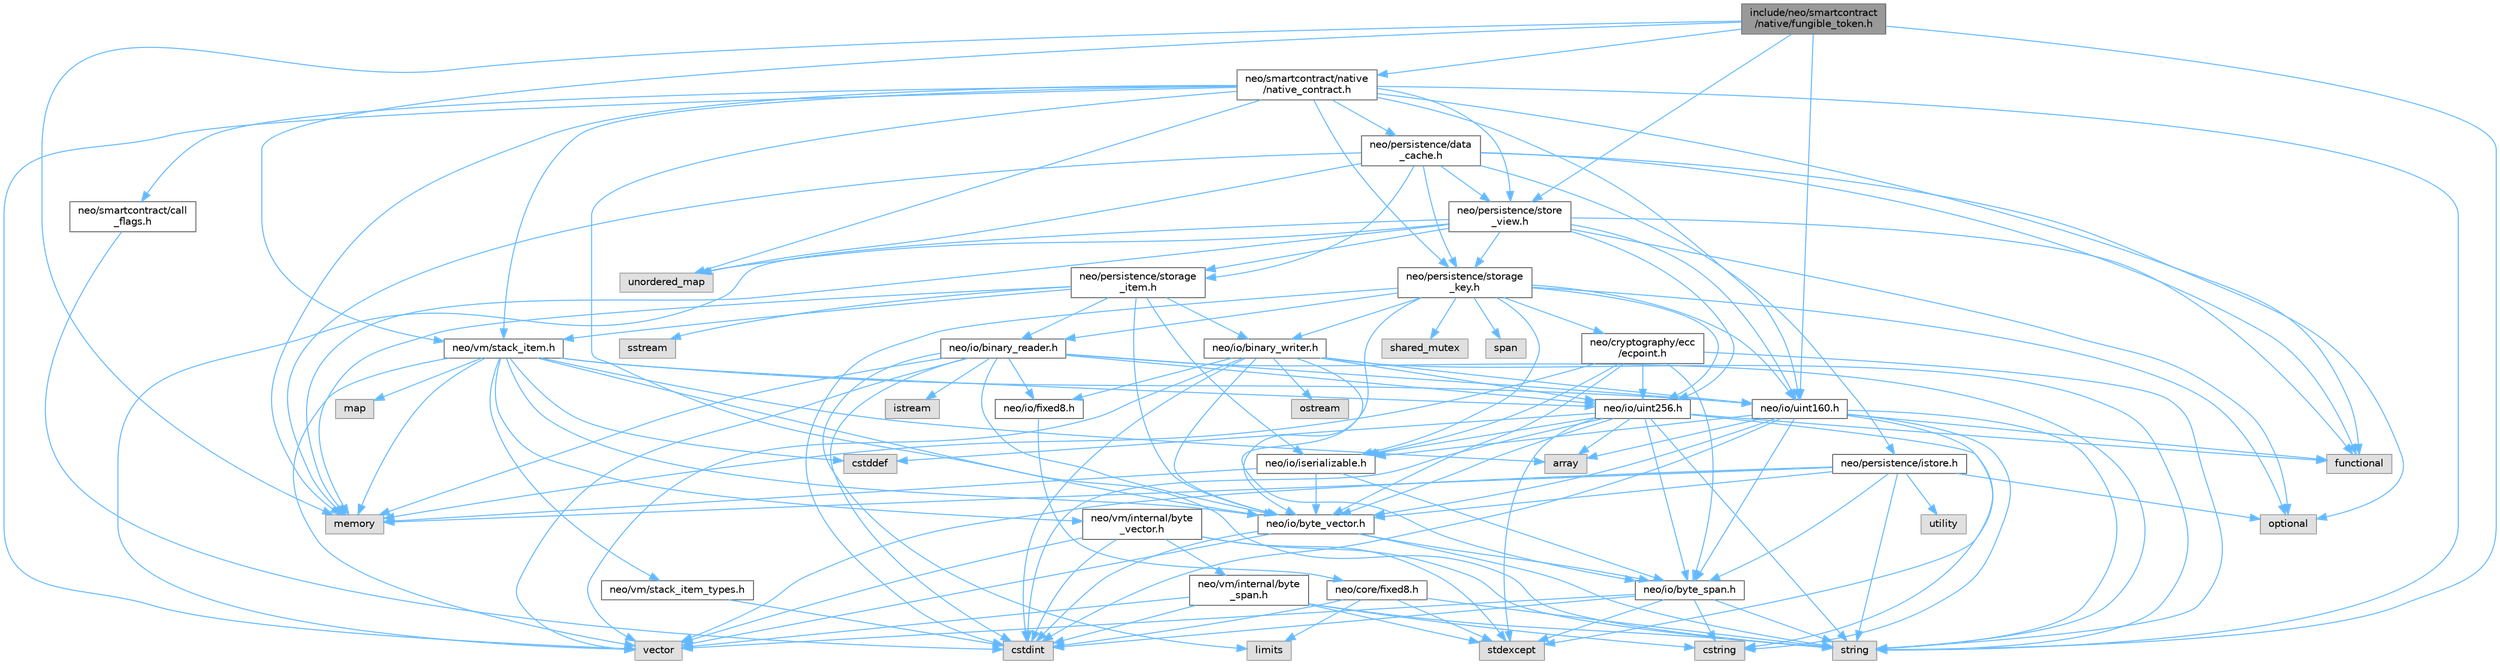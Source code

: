 digraph "include/neo/smartcontract/native/fungible_token.h"
{
 // LATEX_PDF_SIZE
  bgcolor="transparent";
  edge [fontname=Helvetica,fontsize=10,labelfontname=Helvetica,labelfontsize=10];
  node [fontname=Helvetica,fontsize=10,shape=box,height=0.2,width=0.4];
  Node1 [id="Node000001",label="include/neo/smartcontract\l/native/fungible_token.h",height=0.2,width=0.4,color="gray40", fillcolor="grey60", style="filled", fontcolor="black",tooltip=" "];
  Node1 -> Node2 [id="edge1_Node000001_Node000002",color="steelblue1",style="solid",tooltip=" "];
  Node2 [id="Node000002",label="neo/io/uint160.h",height=0.2,width=0.4,color="grey40", fillcolor="white", style="filled",URL="$uint160_8h.html",tooltip=" "];
  Node2 -> Node3 [id="edge2_Node000002_Node000003",color="steelblue1",style="solid",tooltip=" "];
  Node3 [id="Node000003",label="neo/io/byte_span.h",height=0.2,width=0.4,color="grey40", fillcolor="white", style="filled",URL="$io_2byte__span_8h.html",tooltip=" "];
  Node3 -> Node4 [id="edge3_Node000003_Node000004",color="steelblue1",style="solid",tooltip=" "];
  Node4 [id="Node000004",label="cstdint",height=0.2,width=0.4,color="grey60", fillcolor="#E0E0E0", style="filled",tooltip=" "];
  Node3 -> Node5 [id="edge4_Node000003_Node000005",color="steelblue1",style="solid",tooltip=" "];
  Node5 [id="Node000005",label="cstring",height=0.2,width=0.4,color="grey60", fillcolor="#E0E0E0", style="filled",tooltip=" "];
  Node3 -> Node6 [id="edge5_Node000003_Node000006",color="steelblue1",style="solid",tooltip=" "];
  Node6 [id="Node000006",label="stdexcept",height=0.2,width=0.4,color="grey60", fillcolor="#E0E0E0", style="filled",tooltip=" "];
  Node3 -> Node7 [id="edge6_Node000003_Node000007",color="steelblue1",style="solid",tooltip=" "];
  Node7 [id="Node000007",label="string",height=0.2,width=0.4,color="grey60", fillcolor="#E0E0E0", style="filled",tooltip=" "];
  Node3 -> Node8 [id="edge7_Node000003_Node000008",color="steelblue1",style="solid",tooltip=" "];
  Node8 [id="Node000008",label="vector",height=0.2,width=0.4,color="grey60", fillcolor="#E0E0E0", style="filled",tooltip=" "];
  Node2 -> Node9 [id="edge8_Node000002_Node000009",color="steelblue1",style="solid",tooltip=" "];
  Node9 [id="Node000009",label="neo/io/byte_vector.h",height=0.2,width=0.4,color="grey40", fillcolor="white", style="filled",URL="$io_2byte__vector_8h.html",tooltip=" "];
  Node9 -> Node3 [id="edge9_Node000009_Node000003",color="steelblue1",style="solid",tooltip=" "];
  Node9 -> Node4 [id="edge10_Node000009_Node000004",color="steelblue1",style="solid",tooltip=" "];
  Node9 -> Node7 [id="edge11_Node000009_Node000007",color="steelblue1",style="solid",tooltip=" "];
  Node9 -> Node8 [id="edge12_Node000009_Node000008",color="steelblue1",style="solid",tooltip=" "];
  Node2 -> Node10 [id="edge13_Node000002_Node000010",color="steelblue1",style="solid",tooltip=" "];
  Node10 [id="Node000010",label="neo/io/iserializable.h",height=0.2,width=0.4,color="grey40", fillcolor="white", style="filled",URL="$iserializable_8h.html",tooltip=" "];
  Node10 -> Node3 [id="edge14_Node000010_Node000003",color="steelblue1",style="solid",tooltip=" "];
  Node10 -> Node9 [id="edge15_Node000010_Node000009",color="steelblue1",style="solid",tooltip=" "];
  Node10 -> Node11 [id="edge16_Node000010_Node000011",color="steelblue1",style="solid",tooltip=" "];
  Node11 [id="Node000011",label="memory",height=0.2,width=0.4,color="grey60", fillcolor="#E0E0E0", style="filled",tooltip=" "];
  Node2 -> Node12 [id="edge17_Node000002_Node000012",color="steelblue1",style="solid",tooltip=" "];
  Node12 [id="Node000012",label="array",height=0.2,width=0.4,color="grey60", fillcolor="#E0E0E0", style="filled",tooltip=" "];
  Node2 -> Node4 [id="edge18_Node000002_Node000004",color="steelblue1",style="solid",tooltip=" "];
  Node2 -> Node5 [id="edge19_Node000002_Node000005",color="steelblue1",style="solid",tooltip=" "];
  Node2 -> Node13 [id="edge20_Node000002_Node000013",color="steelblue1",style="solid",tooltip=" "];
  Node13 [id="Node000013",label="functional",height=0.2,width=0.4,color="grey60", fillcolor="#E0E0E0", style="filled",tooltip=" "];
  Node2 -> Node6 [id="edge21_Node000002_Node000006",color="steelblue1",style="solid",tooltip=" "];
  Node2 -> Node7 [id="edge22_Node000002_Node000007",color="steelblue1",style="solid",tooltip=" "];
  Node1 -> Node14 [id="edge23_Node000001_Node000014",color="steelblue1",style="solid",tooltip=" "];
  Node14 [id="Node000014",label="neo/persistence/store\l_view.h",height=0.2,width=0.4,color="grey40", fillcolor="white", style="filled",URL="$store__view_8h.html",tooltip=" "];
  Node14 -> Node2 [id="edge24_Node000014_Node000002",color="steelblue1",style="solid",tooltip=" "];
  Node14 -> Node15 [id="edge25_Node000014_Node000015",color="steelblue1",style="solid",tooltip=" "];
  Node15 [id="Node000015",label="neo/io/uint256.h",height=0.2,width=0.4,color="grey40", fillcolor="white", style="filled",URL="$uint256_8h.html",tooltip=" "];
  Node15 -> Node3 [id="edge26_Node000015_Node000003",color="steelblue1",style="solid",tooltip=" "];
  Node15 -> Node9 [id="edge27_Node000015_Node000009",color="steelblue1",style="solid",tooltip=" "];
  Node15 -> Node10 [id="edge28_Node000015_Node000010",color="steelblue1",style="solid",tooltip=" "];
  Node15 -> Node12 [id="edge29_Node000015_Node000012",color="steelblue1",style="solid",tooltip=" "];
  Node15 -> Node16 [id="edge30_Node000015_Node000016",color="steelblue1",style="solid",tooltip=" "];
  Node16 [id="Node000016",label="cstddef",height=0.2,width=0.4,color="grey60", fillcolor="#E0E0E0", style="filled",tooltip=" "];
  Node15 -> Node4 [id="edge31_Node000015_Node000004",color="steelblue1",style="solid",tooltip=" "];
  Node15 -> Node5 [id="edge32_Node000015_Node000005",color="steelblue1",style="solid",tooltip=" "];
  Node15 -> Node13 [id="edge33_Node000015_Node000013",color="steelblue1",style="solid",tooltip=" "];
  Node15 -> Node6 [id="edge34_Node000015_Node000006",color="steelblue1",style="solid",tooltip=" "];
  Node15 -> Node7 [id="edge35_Node000015_Node000007",color="steelblue1",style="solid",tooltip=" "];
  Node14 -> Node17 [id="edge36_Node000014_Node000017",color="steelblue1",style="solid",tooltip=" "];
  Node17 [id="Node000017",label="neo/persistence/storage\l_item.h",height=0.2,width=0.4,color="grey40", fillcolor="white", style="filled",URL="$persistence_2storage__item_8h.html",tooltip=" "];
  Node17 -> Node18 [id="edge37_Node000017_Node000018",color="steelblue1",style="solid",tooltip=" "];
  Node18 [id="Node000018",label="neo/io/binary_reader.h",height=0.2,width=0.4,color="grey40", fillcolor="white", style="filled",URL="$binary__reader_8h.html",tooltip=" "];
  Node18 -> Node9 [id="edge38_Node000018_Node000009",color="steelblue1",style="solid",tooltip=" "];
  Node18 -> Node19 [id="edge39_Node000018_Node000019",color="steelblue1",style="solid",tooltip=" "];
  Node19 [id="Node000019",label="neo/io/fixed8.h",height=0.2,width=0.4,color="grey40", fillcolor="white", style="filled",URL="$io_2fixed8_8h.html",tooltip=" "];
  Node19 -> Node20 [id="edge40_Node000019_Node000020",color="steelblue1",style="solid",tooltip=" "];
  Node20 [id="Node000020",label="neo/core/fixed8.h",height=0.2,width=0.4,color="grey40", fillcolor="white", style="filled",URL="$core_2fixed8_8h.html",tooltip=" "];
  Node20 -> Node4 [id="edge41_Node000020_Node000004",color="steelblue1",style="solid",tooltip=" "];
  Node20 -> Node21 [id="edge42_Node000020_Node000021",color="steelblue1",style="solid",tooltip=" "];
  Node21 [id="Node000021",label="limits",height=0.2,width=0.4,color="grey60", fillcolor="#E0E0E0", style="filled",tooltip=" "];
  Node20 -> Node6 [id="edge43_Node000020_Node000006",color="steelblue1",style="solid",tooltip=" "];
  Node20 -> Node7 [id="edge44_Node000020_Node000007",color="steelblue1",style="solid",tooltip=" "];
  Node18 -> Node2 [id="edge45_Node000018_Node000002",color="steelblue1",style="solid",tooltip=" "];
  Node18 -> Node15 [id="edge46_Node000018_Node000015",color="steelblue1",style="solid",tooltip=" "];
  Node18 -> Node4 [id="edge47_Node000018_Node000004",color="steelblue1",style="solid",tooltip=" "];
  Node18 -> Node22 [id="edge48_Node000018_Node000022",color="steelblue1",style="solid",tooltip=" "];
  Node22 [id="Node000022",label="istream",height=0.2,width=0.4,color="grey60", fillcolor="#E0E0E0", style="filled",tooltip=" "];
  Node18 -> Node21 [id="edge49_Node000018_Node000021",color="steelblue1",style="solid",tooltip=" "];
  Node18 -> Node11 [id="edge50_Node000018_Node000011",color="steelblue1",style="solid",tooltip=" "];
  Node18 -> Node7 [id="edge51_Node000018_Node000007",color="steelblue1",style="solid",tooltip=" "];
  Node18 -> Node8 [id="edge52_Node000018_Node000008",color="steelblue1",style="solid",tooltip=" "];
  Node17 -> Node23 [id="edge53_Node000017_Node000023",color="steelblue1",style="solid",tooltip=" "];
  Node23 [id="Node000023",label="neo/io/binary_writer.h",height=0.2,width=0.4,color="grey40", fillcolor="white", style="filled",URL="$binary__writer_8h.html",tooltip=" "];
  Node23 -> Node3 [id="edge54_Node000023_Node000003",color="steelblue1",style="solid",tooltip=" "];
  Node23 -> Node9 [id="edge55_Node000023_Node000009",color="steelblue1",style="solid",tooltip=" "];
  Node23 -> Node19 [id="edge56_Node000023_Node000019",color="steelblue1",style="solid",tooltip=" "];
  Node23 -> Node2 [id="edge57_Node000023_Node000002",color="steelblue1",style="solid",tooltip=" "];
  Node23 -> Node15 [id="edge58_Node000023_Node000015",color="steelblue1",style="solid",tooltip=" "];
  Node23 -> Node4 [id="edge59_Node000023_Node000004",color="steelblue1",style="solid",tooltip=" "];
  Node23 -> Node24 [id="edge60_Node000023_Node000024",color="steelblue1",style="solid",tooltip=" "];
  Node24 [id="Node000024",label="ostream",height=0.2,width=0.4,color="grey60", fillcolor="#E0E0E0", style="filled",tooltip=" "];
  Node23 -> Node7 [id="edge61_Node000023_Node000007",color="steelblue1",style="solid",tooltip=" "];
  Node23 -> Node8 [id="edge62_Node000023_Node000008",color="steelblue1",style="solid",tooltip=" "];
  Node17 -> Node9 [id="edge63_Node000017_Node000009",color="steelblue1",style="solid",tooltip=" "];
  Node17 -> Node10 [id="edge64_Node000017_Node000010",color="steelblue1",style="solid",tooltip=" "];
  Node17 -> Node25 [id="edge65_Node000017_Node000025",color="steelblue1",style="solid",tooltip=" "];
  Node25 [id="Node000025",label="neo/vm/stack_item.h",height=0.2,width=0.4,color="grey40", fillcolor="white", style="filled",URL="$stack__item_8h.html",tooltip=" "];
  Node25 -> Node9 [id="edge66_Node000025_Node000009",color="steelblue1",style="solid",tooltip=" "];
  Node25 -> Node2 [id="edge67_Node000025_Node000002",color="steelblue1",style="solid",tooltip=" "];
  Node25 -> Node15 [id="edge68_Node000025_Node000015",color="steelblue1",style="solid",tooltip=" "];
  Node25 -> Node26 [id="edge69_Node000025_Node000026",color="steelblue1",style="solid",tooltip=" "];
  Node26 [id="Node000026",label="neo/vm/internal/byte\l_vector.h",height=0.2,width=0.4,color="grey40", fillcolor="white", style="filled",URL="$vm_2internal_2byte__vector_8h.html",tooltip=" "];
  Node26 -> Node27 [id="edge70_Node000026_Node000027",color="steelblue1",style="solid",tooltip=" "];
  Node27 [id="Node000027",label="neo/vm/internal/byte\l_span.h",height=0.2,width=0.4,color="grey40", fillcolor="white", style="filled",URL="$vm_2internal_2byte__span_8h.html",tooltip=" "];
  Node27 -> Node4 [id="edge71_Node000027_Node000004",color="steelblue1",style="solid",tooltip=" "];
  Node27 -> Node5 [id="edge72_Node000027_Node000005",color="steelblue1",style="solid",tooltip=" "];
  Node27 -> Node6 [id="edge73_Node000027_Node000006",color="steelblue1",style="solid",tooltip=" "];
  Node27 -> Node7 [id="edge74_Node000027_Node000007",color="steelblue1",style="solid",tooltip=" "];
  Node27 -> Node8 [id="edge75_Node000027_Node000008",color="steelblue1",style="solid",tooltip=" "];
  Node26 -> Node4 [id="edge76_Node000026_Node000004",color="steelblue1",style="solid",tooltip=" "];
  Node26 -> Node6 [id="edge77_Node000026_Node000006",color="steelblue1",style="solid",tooltip=" "];
  Node26 -> Node7 [id="edge78_Node000026_Node000007",color="steelblue1",style="solid",tooltip=" "];
  Node26 -> Node8 [id="edge79_Node000026_Node000008",color="steelblue1",style="solid",tooltip=" "];
  Node25 -> Node28 [id="edge80_Node000025_Node000028",color="steelblue1",style="solid",tooltip=" "];
  Node28 [id="Node000028",label="neo/vm/stack_item_types.h",height=0.2,width=0.4,color="grey40", fillcolor="white", style="filled",URL="$stack__item__types_8h.html",tooltip=" "];
  Node28 -> Node4 [id="edge81_Node000028_Node000004",color="steelblue1",style="solid",tooltip=" "];
  Node25 -> Node12 [id="edge82_Node000025_Node000012",color="steelblue1",style="solid",tooltip=" "];
  Node25 -> Node16 [id="edge83_Node000025_Node000016",color="steelblue1",style="solid",tooltip=" "];
  Node25 -> Node29 [id="edge84_Node000025_Node000029",color="steelblue1",style="solid",tooltip=" "];
  Node29 [id="Node000029",label="map",height=0.2,width=0.4,color="grey60", fillcolor="#E0E0E0", style="filled",tooltip=" "];
  Node25 -> Node11 [id="edge85_Node000025_Node000011",color="steelblue1",style="solid",tooltip=" "];
  Node25 -> Node7 [id="edge86_Node000025_Node000007",color="steelblue1",style="solid",tooltip=" "];
  Node25 -> Node8 [id="edge87_Node000025_Node000008",color="steelblue1",style="solid",tooltip=" "];
  Node17 -> Node11 [id="edge88_Node000017_Node000011",color="steelblue1",style="solid",tooltip=" "];
  Node17 -> Node30 [id="edge89_Node000017_Node000030",color="steelblue1",style="solid",tooltip=" "];
  Node30 [id="Node000030",label="sstream",height=0.2,width=0.4,color="grey60", fillcolor="#E0E0E0", style="filled",tooltip=" "];
  Node14 -> Node31 [id="edge90_Node000014_Node000031",color="steelblue1",style="solid",tooltip=" "];
  Node31 [id="Node000031",label="neo/persistence/storage\l_key.h",height=0.2,width=0.4,color="grey40", fillcolor="white", style="filled",URL="$persistence_2storage__key_8h.html",tooltip=" "];
  Node31 -> Node32 [id="edge91_Node000031_Node000032",color="steelblue1",style="solid",tooltip=" "];
  Node32 [id="Node000032",label="neo/cryptography/ecc\l/ecpoint.h",height=0.2,width=0.4,color="grey40", fillcolor="white", style="filled",URL="$ecpoint_8h.html",tooltip=" "];
  Node32 -> Node3 [id="edge92_Node000032_Node000003",color="steelblue1",style="solid",tooltip=" "];
  Node32 -> Node9 [id="edge93_Node000032_Node000009",color="steelblue1",style="solid",tooltip=" "];
  Node32 -> Node10 [id="edge94_Node000032_Node000010",color="steelblue1",style="solid",tooltip=" "];
  Node32 -> Node15 [id="edge95_Node000032_Node000015",color="steelblue1",style="solid",tooltip=" "];
  Node32 -> Node11 [id="edge96_Node000032_Node000011",color="steelblue1",style="solid",tooltip=" "];
  Node32 -> Node7 [id="edge97_Node000032_Node000007",color="steelblue1",style="solid",tooltip=" "];
  Node31 -> Node18 [id="edge98_Node000031_Node000018",color="steelblue1",style="solid",tooltip=" "];
  Node31 -> Node23 [id="edge99_Node000031_Node000023",color="steelblue1",style="solid",tooltip=" "];
  Node31 -> Node9 [id="edge100_Node000031_Node000009",color="steelblue1",style="solid",tooltip=" "];
  Node31 -> Node10 [id="edge101_Node000031_Node000010",color="steelblue1",style="solid",tooltip=" "];
  Node31 -> Node2 [id="edge102_Node000031_Node000002",color="steelblue1",style="solid",tooltip=" "];
  Node31 -> Node15 [id="edge103_Node000031_Node000015",color="steelblue1",style="solid",tooltip=" "];
  Node31 -> Node4 [id="edge104_Node000031_Node000004",color="steelblue1",style="solid",tooltip=" "];
  Node31 -> Node33 [id="edge105_Node000031_Node000033",color="steelblue1",style="solid",tooltip=" "];
  Node33 [id="Node000033",label="optional",height=0.2,width=0.4,color="grey60", fillcolor="#E0E0E0", style="filled",tooltip=" "];
  Node31 -> Node34 [id="edge106_Node000031_Node000034",color="steelblue1",style="solid",tooltip=" "];
  Node34 [id="Node000034",label="shared_mutex",height=0.2,width=0.4,color="grey60", fillcolor="#E0E0E0", style="filled",tooltip=" "];
  Node31 -> Node35 [id="edge107_Node000031_Node000035",color="steelblue1",style="solid",tooltip=" "];
  Node35 [id="Node000035",label="span",height=0.2,width=0.4,color="grey60", fillcolor="#E0E0E0", style="filled",tooltip=" "];
  Node14 -> Node13 [id="edge108_Node000014_Node000013",color="steelblue1",style="solid",tooltip=" "];
  Node14 -> Node11 [id="edge109_Node000014_Node000011",color="steelblue1",style="solid",tooltip=" "];
  Node14 -> Node33 [id="edge110_Node000014_Node000033",color="steelblue1",style="solid",tooltip=" "];
  Node14 -> Node36 [id="edge111_Node000014_Node000036",color="steelblue1",style="solid",tooltip=" "];
  Node36 [id="Node000036",label="unordered_map",height=0.2,width=0.4,color="grey60", fillcolor="#E0E0E0", style="filled",tooltip=" "];
  Node14 -> Node8 [id="edge112_Node000014_Node000008",color="steelblue1",style="solid",tooltip=" "];
  Node1 -> Node37 [id="edge113_Node000001_Node000037",color="steelblue1",style="solid",tooltip=" "];
  Node37 [id="Node000037",label="neo/smartcontract/native\l/native_contract.h",height=0.2,width=0.4,color="grey40", fillcolor="white", style="filled",URL="$native_2native__contract_8h.html",tooltip=" "];
  Node37 -> Node9 [id="edge114_Node000037_Node000009",color="steelblue1",style="solid",tooltip=" "];
  Node37 -> Node2 [id="edge115_Node000037_Node000002",color="steelblue1",style="solid",tooltip=" "];
  Node37 -> Node38 [id="edge116_Node000037_Node000038",color="steelblue1",style="solid",tooltip=" "];
  Node38 [id="Node000038",label="neo/persistence/data\l_cache.h",height=0.2,width=0.4,color="grey40", fillcolor="white", style="filled",URL="$data__cache_8h.html",tooltip=" "];
  Node38 -> Node39 [id="edge117_Node000038_Node000039",color="steelblue1",style="solid",tooltip=" "];
  Node39 [id="Node000039",label="neo/persistence/istore.h",height=0.2,width=0.4,color="grey40", fillcolor="white", style="filled",URL="$istore_8h.html",tooltip=" "];
  Node39 -> Node3 [id="edge118_Node000039_Node000003",color="steelblue1",style="solid",tooltip=" "];
  Node39 -> Node9 [id="edge119_Node000039_Node000009",color="steelblue1",style="solid",tooltip=" "];
  Node39 -> Node11 [id="edge120_Node000039_Node000011",color="steelblue1",style="solid",tooltip=" "];
  Node39 -> Node33 [id="edge121_Node000039_Node000033",color="steelblue1",style="solid",tooltip=" "];
  Node39 -> Node7 [id="edge122_Node000039_Node000007",color="steelblue1",style="solid",tooltip=" "];
  Node39 -> Node40 [id="edge123_Node000039_Node000040",color="steelblue1",style="solid",tooltip=" "];
  Node40 [id="Node000040",label="utility",height=0.2,width=0.4,color="grey60", fillcolor="#E0E0E0", style="filled",tooltip=" "];
  Node39 -> Node8 [id="edge124_Node000039_Node000008",color="steelblue1",style="solid",tooltip=" "];
  Node38 -> Node17 [id="edge125_Node000038_Node000017",color="steelblue1",style="solid",tooltip=" "];
  Node38 -> Node31 [id="edge126_Node000038_Node000031",color="steelblue1",style="solid",tooltip=" "];
  Node38 -> Node14 [id="edge127_Node000038_Node000014",color="steelblue1",style="solid",tooltip=" "];
  Node38 -> Node13 [id="edge128_Node000038_Node000013",color="steelblue1",style="solid",tooltip=" "];
  Node38 -> Node11 [id="edge129_Node000038_Node000011",color="steelblue1",style="solid",tooltip=" "];
  Node38 -> Node33 [id="edge130_Node000038_Node000033",color="steelblue1",style="solid",tooltip=" "];
  Node38 -> Node36 [id="edge131_Node000038_Node000036",color="steelblue1",style="solid",tooltip=" "];
  Node37 -> Node31 [id="edge132_Node000037_Node000031",color="steelblue1",style="solid",tooltip=" "];
  Node37 -> Node14 [id="edge133_Node000037_Node000014",color="steelblue1",style="solid",tooltip=" "];
  Node37 -> Node41 [id="edge134_Node000037_Node000041",color="steelblue1",style="solid",tooltip=" "];
  Node41 [id="Node000041",label="neo/smartcontract/call\l_flags.h",height=0.2,width=0.4,color="grey40", fillcolor="white", style="filled",URL="$call__flags_8h.html",tooltip=" "];
  Node41 -> Node4 [id="edge135_Node000041_Node000004",color="steelblue1",style="solid",tooltip=" "];
  Node37 -> Node25 [id="edge136_Node000037_Node000025",color="steelblue1",style="solid",tooltip=" "];
  Node37 -> Node13 [id="edge137_Node000037_Node000013",color="steelblue1",style="solid",tooltip=" "];
  Node37 -> Node11 [id="edge138_Node000037_Node000011",color="steelblue1",style="solid",tooltip=" "];
  Node37 -> Node7 [id="edge139_Node000037_Node000007",color="steelblue1",style="solid",tooltip=" "];
  Node37 -> Node36 [id="edge140_Node000037_Node000036",color="steelblue1",style="solid",tooltip=" "];
  Node37 -> Node8 [id="edge141_Node000037_Node000008",color="steelblue1",style="solid",tooltip=" "];
  Node1 -> Node25 [id="edge142_Node000001_Node000025",color="steelblue1",style="solid",tooltip=" "];
  Node1 -> Node11 [id="edge143_Node000001_Node000011",color="steelblue1",style="solid",tooltip=" "];
  Node1 -> Node7 [id="edge144_Node000001_Node000007",color="steelblue1",style="solid",tooltip=" "];
}
